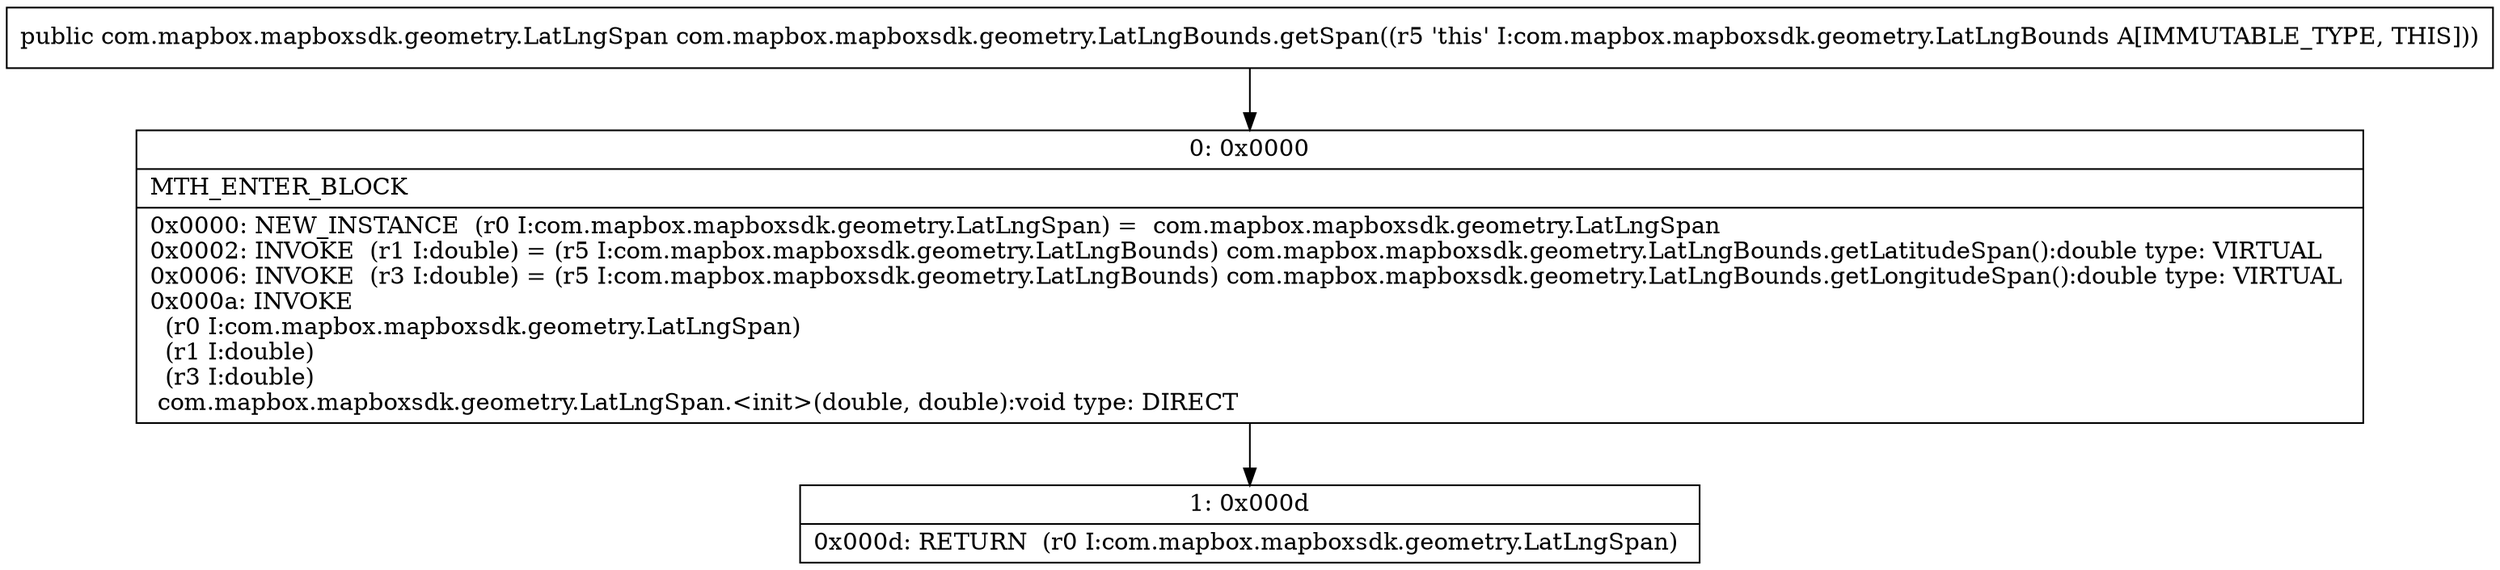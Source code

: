 digraph "CFG forcom.mapbox.mapboxsdk.geometry.LatLngBounds.getSpan()Lcom\/mapbox\/mapboxsdk\/geometry\/LatLngSpan;" {
Node_0 [shape=record,label="{0\:\ 0x0000|MTH_ENTER_BLOCK\l|0x0000: NEW_INSTANCE  (r0 I:com.mapbox.mapboxsdk.geometry.LatLngSpan) =  com.mapbox.mapboxsdk.geometry.LatLngSpan \l0x0002: INVOKE  (r1 I:double) = (r5 I:com.mapbox.mapboxsdk.geometry.LatLngBounds) com.mapbox.mapboxsdk.geometry.LatLngBounds.getLatitudeSpan():double type: VIRTUAL \l0x0006: INVOKE  (r3 I:double) = (r5 I:com.mapbox.mapboxsdk.geometry.LatLngBounds) com.mapbox.mapboxsdk.geometry.LatLngBounds.getLongitudeSpan():double type: VIRTUAL \l0x000a: INVOKE  \l  (r0 I:com.mapbox.mapboxsdk.geometry.LatLngSpan)\l  (r1 I:double)\l  (r3 I:double)\l com.mapbox.mapboxsdk.geometry.LatLngSpan.\<init\>(double, double):void type: DIRECT \l}"];
Node_1 [shape=record,label="{1\:\ 0x000d|0x000d: RETURN  (r0 I:com.mapbox.mapboxsdk.geometry.LatLngSpan) \l}"];
MethodNode[shape=record,label="{public com.mapbox.mapboxsdk.geometry.LatLngSpan com.mapbox.mapboxsdk.geometry.LatLngBounds.getSpan((r5 'this' I:com.mapbox.mapboxsdk.geometry.LatLngBounds A[IMMUTABLE_TYPE, THIS])) }"];
MethodNode -> Node_0;
Node_0 -> Node_1;
}

